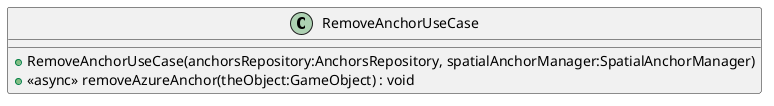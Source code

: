 @startuml
class RemoveAnchorUseCase {
    + RemoveAnchorUseCase(anchorsRepository:AnchorsRepository, spatialAnchorManager:SpatialAnchorManager)
    + <<async>> removeAzureAnchor(theObject:GameObject) : void
}
@enduml

